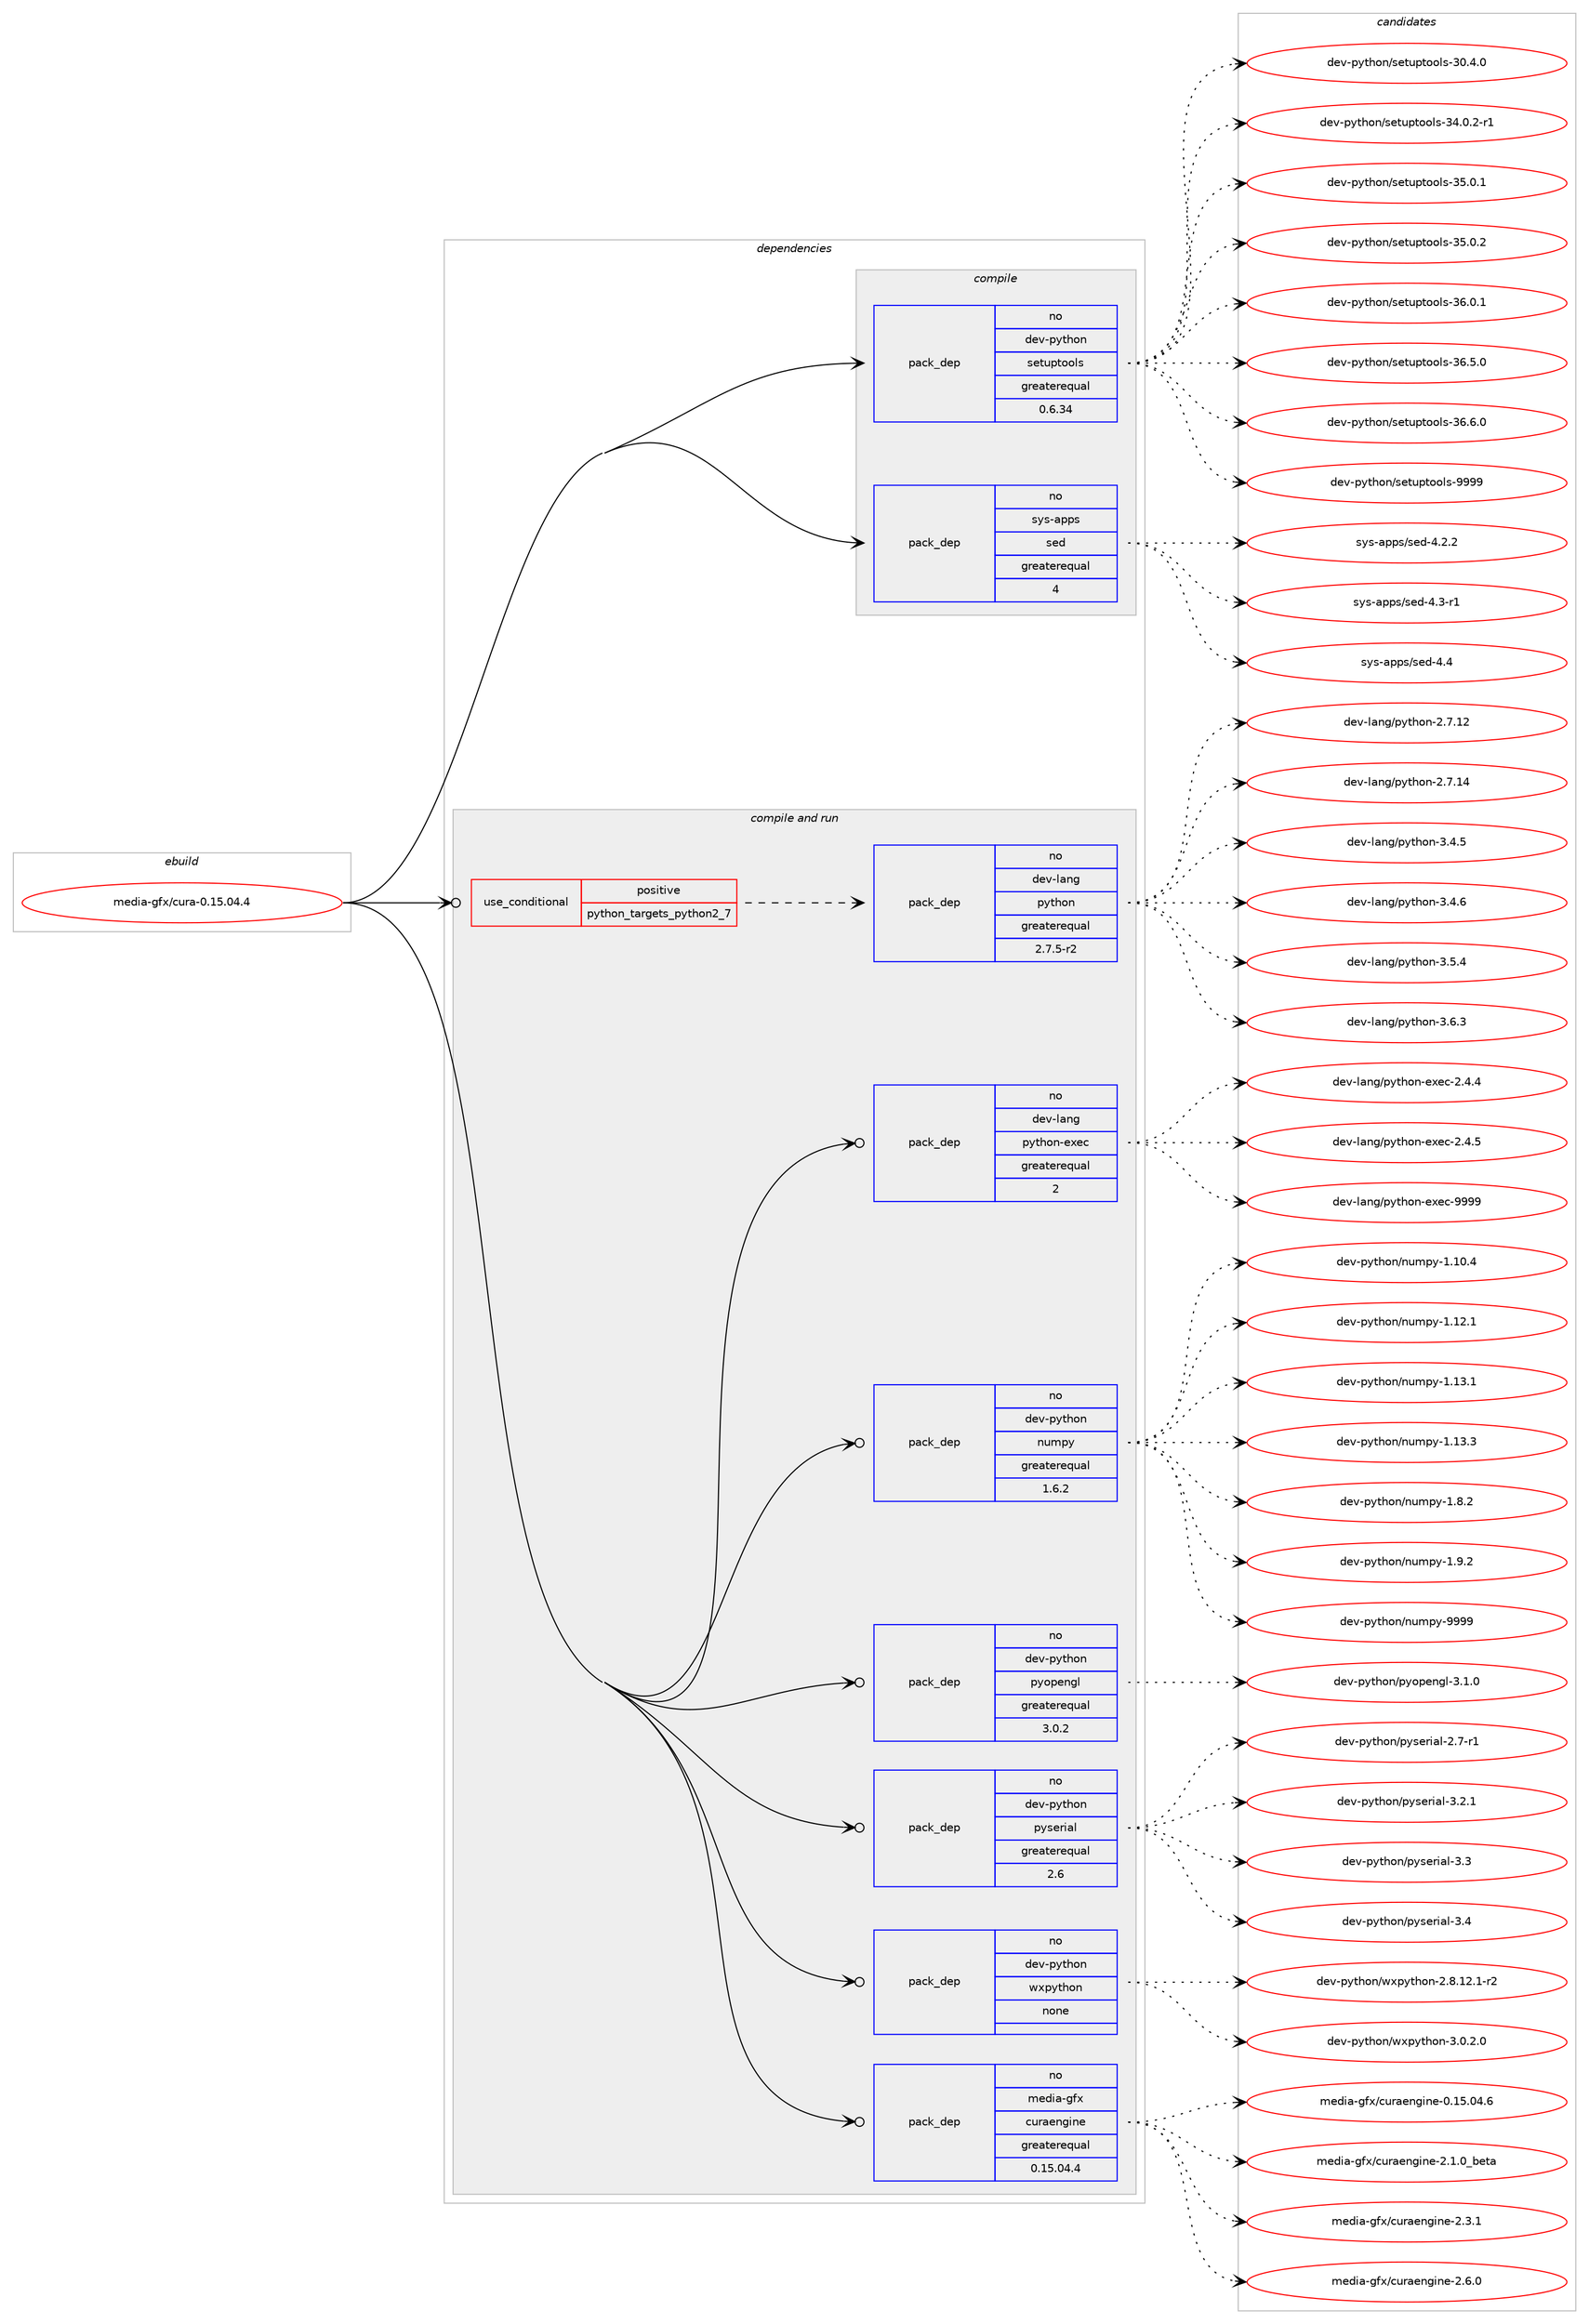 digraph prolog {

# *************
# Graph options
# *************

newrank=true;
concentrate=true;
compound=true;
graph [rankdir=LR,fontname=Helvetica,fontsize=10,ranksep=1.5];#, ranksep=2.5, nodesep=0.2];
edge  [arrowhead=vee];
node  [fontname=Helvetica,fontsize=10];

# **********
# The ebuild
# **********

subgraph cluster_leftcol {
color=gray;
rank=same;
label=<<i>ebuild</i>>;
id [label="media-gfx/cura-0.15.04.4", color=red, width=4, href="../media-gfx/cura-0.15.04.4.svg"];
}

# ****************
# The dependencies
# ****************

subgraph cluster_midcol {
color=gray;
label=<<i>dependencies</i>>;
subgraph cluster_compile {
fillcolor="#eeeeee";
style=filled;
label=<<i>compile</i>>;
subgraph pack258969 {
dependency351267 [label=<<TABLE BORDER="0" CELLBORDER="1" CELLSPACING="0" CELLPADDING="4" WIDTH="220"><TR><TD ROWSPAN="6" CELLPADDING="30">pack_dep</TD></TR><TR><TD WIDTH="110">no</TD></TR><TR><TD>dev-python</TD></TR><TR><TD>setuptools</TD></TR><TR><TD>greaterequal</TD></TR><TR><TD>0.6.34</TD></TR></TABLE>>, shape=none, color=blue];
}
id:e -> dependency351267:w [weight=20,style="solid",arrowhead="vee"];
subgraph pack258970 {
dependency351268 [label=<<TABLE BORDER="0" CELLBORDER="1" CELLSPACING="0" CELLPADDING="4" WIDTH="220"><TR><TD ROWSPAN="6" CELLPADDING="30">pack_dep</TD></TR><TR><TD WIDTH="110">no</TD></TR><TR><TD>sys-apps</TD></TR><TR><TD>sed</TD></TR><TR><TD>greaterequal</TD></TR><TR><TD>4</TD></TR></TABLE>>, shape=none, color=blue];
}
id:e -> dependency351268:w [weight=20,style="solid",arrowhead="vee"];
}
subgraph cluster_compileandrun {
fillcolor="#eeeeee";
style=filled;
label=<<i>compile and run</i>>;
subgraph cond86958 {
dependency351269 [label=<<TABLE BORDER="0" CELLBORDER="1" CELLSPACING="0" CELLPADDING="4"><TR><TD ROWSPAN="3" CELLPADDING="10">use_conditional</TD></TR><TR><TD>positive</TD></TR><TR><TD>python_targets_python2_7</TD></TR></TABLE>>, shape=none, color=red];
subgraph pack258971 {
dependency351270 [label=<<TABLE BORDER="0" CELLBORDER="1" CELLSPACING="0" CELLPADDING="4" WIDTH="220"><TR><TD ROWSPAN="6" CELLPADDING="30">pack_dep</TD></TR><TR><TD WIDTH="110">no</TD></TR><TR><TD>dev-lang</TD></TR><TR><TD>python</TD></TR><TR><TD>greaterequal</TD></TR><TR><TD>2.7.5-r2</TD></TR></TABLE>>, shape=none, color=blue];
}
dependency351269:e -> dependency351270:w [weight=20,style="dashed",arrowhead="vee"];
}
id:e -> dependency351269:w [weight=20,style="solid",arrowhead="odotvee"];
subgraph pack258972 {
dependency351271 [label=<<TABLE BORDER="0" CELLBORDER="1" CELLSPACING="0" CELLPADDING="4" WIDTH="220"><TR><TD ROWSPAN="6" CELLPADDING="30">pack_dep</TD></TR><TR><TD WIDTH="110">no</TD></TR><TR><TD>dev-lang</TD></TR><TR><TD>python-exec</TD></TR><TR><TD>greaterequal</TD></TR><TR><TD>2</TD></TR></TABLE>>, shape=none, color=blue];
}
id:e -> dependency351271:w [weight=20,style="solid",arrowhead="odotvee"];
subgraph pack258973 {
dependency351272 [label=<<TABLE BORDER="0" CELLBORDER="1" CELLSPACING="0" CELLPADDING="4" WIDTH="220"><TR><TD ROWSPAN="6" CELLPADDING="30">pack_dep</TD></TR><TR><TD WIDTH="110">no</TD></TR><TR><TD>dev-python</TD></TR><TR><TD>numpy</TD></TR><TR><TD>greaterequal</TD></TR><TR><TD>1.6.2</TD></TR></TABLE>>, shape=none, color=blue];
}
id:e -> dependency351272:w [weight=20,style="solid",arrowhead="odotvee"];
subgraph pack258974 {
dependency351273 [label=<<TABLE BORDER="0" CELLBORDER="1" CELLSPACING="0" CELLPADDING="4" WIDTH="220"><TR><TD ROWSPAN="6" CELLPADDING="30">pack_dep</TD></TR><TR><TD WIDTH="110">no</TD></TR><TR><TD>dev-python</TD></TR><TR><TD>pyopengl</TD></TR><TR><TD>greaterequal</TD></TR><TR><TD>3.0.2</TD></TR></TABLE>>, shape=none, color=blue];
}
id:e -> dependency351273:w [weight=20,style="solid",arrowhead="odotvee"];
subgraph pack258975 {
dependency351274 [label=<<TABLE BORDER="0" CELLBORDER="1" CELLSPACING="0" CELLPADDING="4" WIDTH="220"><TR><TD ROWSPAN="6" CELLPADDING="30">pack_dep</TD></TR><TR><TD WIDTH="110">no</TD></TR><TR><TD>dev-python</TD></TR><TR><TD>pyserial</TD></TR><TR><TD>greaterequal</TD></TR><TR><TD>2.6</TD></TR></TABLE>>, shape=none, color=blue];
}
id:e -> dependency351274:w [weight=20,style="solid",arrowhead="odotvee"];
subgraph pack258976 {
dependency351275 [label=<<TABLE BORDER="0" CELLBORDER="1" CELLSPACING="0" CELLPADDING="4" WIDTH="220"><TR><TD ROWSPAN="6" CELLPADDING="30">pack_dep</TD></TR><TR><TD WIDTH="110">no</TD></TR><TR><TD>dev-python</TD></TR><TR><TD>wxpython</TD></TR><TR><TD>none</TD></TR><TR><TD></TD></TR></TABLE>>, shape=none, color=blue];
}
id:e -> dependency351275:w [weight=20,style="solid",arrowhead="odotvee"];
subgraph pack258977 {
dependency351276 [label=<<TABLE BORDER="0" CELLBORDER="1" CELLSPACING="0" CELLPADDING="4" WIDTH="220"><TR><TD ROWSPAN="6" CELLPADDING="30">pack_dep</TD></TR><TR><TD WIDTH="110">no</TD></TR><TR><TD>media-gfx</TD></TR><TR><TD>curaengine</TD></TR><TR><TD>greaterequal</TD></TR><TR><TD>0.15.04.4</TD></TR></TABLE>>, shape=none, color=blue];
}
id:e -> dependency351276:w [weight=20,style="solid",arrowhead="odotvee"];
}
subgraph cluster_run {
fillcolor="#eeeeee";
style=filled;
label=<<i>run</i>>;
}
}

# **************
# The candidates
# **************

subgraph cluster_choices {
rank=same;
color=gray;
label=<<i>candidates</i>>;

subgraph choice258969 {
color=black;
nodesep=1;
choice100101118451121211161041111104711510111611711211611111110811545514846524648 [label="dev-python/setuptools-30.4.0", color=red, width=4,href="../dev-python/setuptools-30.4.0.svg"];
choice1001011184511212111610411111047115101116117112116111111108115455152464846504511449 [label="dev-python/setuptools-34.0.2-r1", color=red, width=4,href="../dev-python/setuptools-34.0.2-r1.svg"];
choice100101118451121211161041111104711510111611711211611111110811545515346484649 [label="dev-python/setuptools-35.0.1", color=red, width=4,href="../dev-python/setuptools-35.0.1.svg"];
choice100101118451121211161041111104711510111611711211611111110811545515346484650 [label="dev-python/setuptools-35.0.2", color=red, width=4,href="../dev-python/setuptools-35.0.2.svg"];
choice100101118451121211161041111104711510111611711211611111110811545515446484649 [label="dev-python/setuptools-36.0.1", color=red, width=4,href="../dev-python/setuptools-36.0.1.svg"];
choice100101118451121211161041111104711510111611711211611111110811545515446534648 [label="dev-python/setuptools-36.5.0", color=red, width=4,href="../dev-python/setuptools-36.5.0.svg"];
choice100101118451121211161041111104711510111611711211611111110811545515446544648 [label="dev-python/setuptools-36.6.0", color=red, width=4,href="../dev-python/setuptools-36.6.0.svg"];
choice10010111845112121116104111110471151011161171121161111111081154557575757 [label="dev-python/setuptools-9999", color=red, width=4,href="../dev-python/setuptools-9999.svg"];
dependency351267:e -> choice100101118451121211161041111104711510111611711211611111110811545514846524648:w [style=dotted,weight="100"];
dependency351267:e -> choice1001011184511212111610411111047115101116117112116111111108115455152464846504511449:w [style=dotted,weight="100"];
dependency351267:e -> choice100101118451121211161041111104711510111611711211611111110811545515346484649:w [style=dotted,weight="100"];
dependency351267:e -> choice100101118451121211161041111104711510111611711211611111110811545515346484650:w [style=dotted,weight="100"];
dependency351267:e -> choice100101118451121211161041111104711510111611711211611111110811545515446484649:w [style=dotted,weight="100"];
dependency351267:e -> choice100101118451121211161041111104711510111611711211611111110811545515446534648:w [style=dotted,weight="100"];
dependency351267:e -> choice100101118451121211161041111104711510111611711211611111110811545515446544648:w [style=dotted,weight="100"];
dependency351267:e -> choice10010111845112121116104111110471151011161171121161111111081154557575757:w [style=dotted,weight="100"];
}
subgraph choice258970 {
color=black;
nodesep=1;
choice115121115459711211211547115101100455246504650 [label="sys-apps/sed-4.2.2", color=red, width=4,href="../sys-apps/sed-4.2.2.svg"];
choice115121115459711211211547115101100455246514511449 [label="sys-apps/sed-4.3-r1", color=red, width=4,href="../sys-apps/sed-4.3-r1.svg"];
choice11512111545971121121154711510110045524652 [label="sys-apps/sed-4.4", color=red, width=4,href="../sys-apps/sed-4.4.svg"];
dependency351268:e -> choice115121115459711211211547115101100455246504650:w [style=dotted,weight="100"];
dependency351268:e -> choice115121115459711211211547115101100455246514511449:w [style=dotted,weight="100"];
dependency351268:e -> choice11512111545971121121154711510110045524652:w [style=dotted,weight="100"];
}
subgraph choice258971 {
color=black;
nodesep=1;
choice10010111845108971101034711212111610411111045504655464950 [label="dev-lang/python-2.7.12", color=red, width=4,href="../dev-lang/python-2.7.12.svg"];
choice10010111845108971101034711212111610411111045504655464952 [label="dev-lang/python-2.7.14", color=red, width=4,href="../dev-lang/python-2.7.14.svg"];
choice100101118451089711010347112121116104111110455146524653 [label="dev-lang/python-3.4.5", color=red, width=4,href="../dev-lang/python-3.4.5.svg"];
choice100101118451089711010347112121116104111110455146524654 [label="dev-lang/python-3.4.6", color=red, width=4,href="../dev-lang/python-3.4.6.svg"];
choice100101118451089711010347112121116104111110455146534652 [label="dev-lang/python-3.5.4", color=red, width=4,href="../dev-lang/python-3.5.4.svg"];
choice100101118451089711010347112121116104111110455146544651 [label="dev-lang/python-3.6.3", color=red, width=4,href="../dev-lang/python-3.6.3.svg"];
dependency351270:e -> choice10010111845108971101034711212111610411111045504655464950:w [style=dotted,weight="100"];
dependency351270:e -> choice10010111845108971101034711212111610411111045504655464952:w [style=dotted,weight="100"];
dependency351270:e -> choice100101118451089711010347112121116104111110455146524653:w [style=dotted,weight="100"];
dependency351270:e -> choice100101118451089711010347112121116104111110455146524654:w [style=dotted,weight="100"];
dependency351270:e -> choice100101118451089711010347112121116104111110455146534652:w [style=dotted,weight="100"];
dependency351270:e -> choice100101118451089711010347112121116104111110455146544651:w [style=dotted,weight="100"];
}
subgraph choice258972 {
color=black;
nodesep=1;
choice1001011184510897110103471121211161041111104510112010199455046524652 [label="dev-lang/python-exec-2.4.4", color=red, width=4,href="../dev-lang/python-exec-2.4.4.svg"];
choice1001011184510897110103471121211161041111104510112010199455046524653 [label="dev-lang/python-exec-2.4.5", color=red, width=4,href="../dev-lang/python-exec-2.4.5.svg"];
choice10010111845108971101034711212111610411111045101120101994557575757 [label="dev-lang/python-exec-9999", color=red, width=4,href="../dev-lang/python-exec-9999.svg"];
dependency351271:e -> choice1001011184510897110103471121211161041111104510112010199455046524652:w [style=dotted,weight="100"];
dependency351271:e -> choice1001011184510897110103471121211161041111104510112010199455046524653:w [style=dotted,weight="100"];
dependency351271:e -> choice10010111845108971101034711212111610411111045101120101994557575757:w [style=dotted,weight="100"];
}
subgraph choice258973 {
color=black;
nodesep=1;
choice100101118451121211161041111104711011710911212145494649484652 [label="dev-python/numpy-1.10.4", color=red, width=4,href="../dev-python/numpy-1.10.4.svg"];
choice100101118451121211161041111104711011710911212145494649504649 [label="dev-python/numpy-1.12.1", color=red, width=4,href="../dev-python/numpy-1.12.1.svg"];
choice100101118451121211161041111104711011710911212145494649514649 [label="dev-python/numpy-1.13.1", color=red, width=4,href="../dev-python/numpy-1.13.1.svg"];
choice100101118451121211161041111104711011710911212145494649514651 [label="dev-python/numpy-1.13.3", color=red, width=4,href="../dev-python/numpy-1.13.3.svg"];
choice1001011184511212111610411111047110117109112121454946564650 [label="dev-python/numpy-1.8.2", color=red, width=4,href="../dev-python/numpy-1.8.2.svg"];
choice1001011184511212111610411111047110117109112121454946574650 [label="dev-python/numpy-1.9.2", color=red, width=4,href="../dev-python/numpy-1.9.2.svg"];
choice10010111845112121116104111110471101171091121214557575757 [label="dev-python/numpy-9999", color=red, width=4,href="../dev-python/numpy-9999.svg"];
dependency351272:e -> choice100101118451121211161041111104711011710911212145494649484652:w [style=dotted,weight="100"];
dependency351272:e -> choice100101118451121211161041111104711011710911212145494649504649:w [style=dotted,weight="100"];
dependency351272:e -> choice100101118451121211161041111104711011710911212145494649514649:w [style=dotted,weight="100"];
dependency351272:e -> choice100101118451121211161041111104711011710911212145494649514651:w [style=dotted,weight="100"];
dependency351272:e -> choice1001011184511212111610411111047110117109112121454946564650:w [style=dotted,weight="100"];
dependency351272:e -> choice1001011184511212111610411111047110117109112121454946574650:w [style=dotted,weight="100"];
dependency351272:e -> choice10010111845112121116104111110471101171091121214557575757:w [style=dotted,weight="100"];
}
subgraph choice258974 {
color=black;
nodesep=1;
choice1001011184511212111610411111047112121111112101110103108455146494648 [label="dev-python/pyopengl-3.1.0", color=red, width=4,href="../dev-python/pyopengl-3.1.0.svg"];
dependency351273:e -> choice1001011184511212111610411111047112121111112101110103108455146494648:w [style=dotted,weight="100"];
}
subgraph choice258975 {
color=black;
nodesep=1;
choice100101118451121211161041111104711212111510111410597108455046554511449 [label="dev-python/pyserial-2.7-r1", color=red, width=4,href="../dev-python/pyserial-2.7-r1.svg"];
choice100101118451121211161041111104711212111510111410597108455146504649 [label="dev-python/pyserial-3.2.1", color=red, width=4,href="../dev-python/pyserial-3.2.1.svg"];
choice10010111845112121116104111110471121211151011141059710845514651 [label="dev-python/pyserial-3.3", color=red, width=4,href="../dev-python/pyserial-3.3.svg"];
choice10010111845112121116104111110471121211151011141059710845514652 [label="dev-python/pyserial-3.4", color=red, width=4,href="../dev-python/pyserial-3.4.svg"];
dependency351274:e -> choice100101118451121211161041111104711212111510111410597108455046554511449:w [style=dotted,weight="100"];
dependency351274:e -> choice100101118451121211161041111104711212111510111410597108455146504649:w [style=dotted,weight="100"];
dependency351274:e -> choice10010111845112121116104111110471121211151011141059710845514651:w [style=dotted,weight="100"];
dependency351274:e -> choice10010111845112121116104111110471121211151011141059710845514652:w [style=dotted,weight="100"];
}
subgraph choice258976 {
color=black;
nodesep=1;
choice10010111845112121116104111110471191201121211161041111104550465646495046494511450 [label="dev-python/wxpython-2.8.12.1-r2", color=red, width=4,href="../dev-python/wxpython-2.8.12.1-r2.svg"];
choice10010111845112121116104111110471191201121211161041111104551464846504648 [label="dev-python/wxpython-3.0.2.0", color=red, width=4,href="../dev-python/wxpython-3.0.2.0.svg"];
dependency351275:e -> choice10010111845112121116104111110471191201121211161041111104550465646495046494511450:w [style=dotted,weight="100"];
dependency351275:e -> choice10010111845112121116104111110471191201121211161041111104551464846504648:w [style=dotted,weight="100"];
}
subgraph choice258977 {
color=black;
nodesep=1;
choice109101100105974510310212047991171149710111010310511010145484649534648524654 [label="media-gfx/curaengine-0.15.04.6", color=red, width=4,href="../media-gfx/curaengine-0.15.04.6.svg"];
choice1091011001059745103102120479911711497101110103105110101455046494648959810111697 [label="media-gfx/curaengine-2.1.0_beta", color=red, width=4,href="../media-gfx/curaengine-2.1.0_beta.svg"];
choice1091011001059745103102120479911711497101110103105110101455046514649 [label="media-gfx/curaengine-2.3.1", color=red, width=4,href="../media-gfx/curaengine-2.3.1.svg"];
choice1091011001059745103102120479911711497101110103105110101455046544648 [label="media-gfx/curaengine-2.6.0", color=red, width=4,href="../media-gfx/curaengine-2.6.0.svg"];
dependency351276:e -> choice109101100105974510310212047991171149710111010310511010145484649534648524654:w [style=dotted,weight="100"];
dependency351276:e -> choice1091011001059745103102120479911711497101110103105110101455046494648959810111697:w [style=dotted,weight="100"];
dependency351276:e -> choice1091011001059745103102120479911711497101110103105110101455046514649:w [style=dotted,weight="100"];
dependency351276:e -> choice1091011001059745103102120479911711497101110103105110101455046544648:w [style=dotted,weight="100"];
}
}

}
